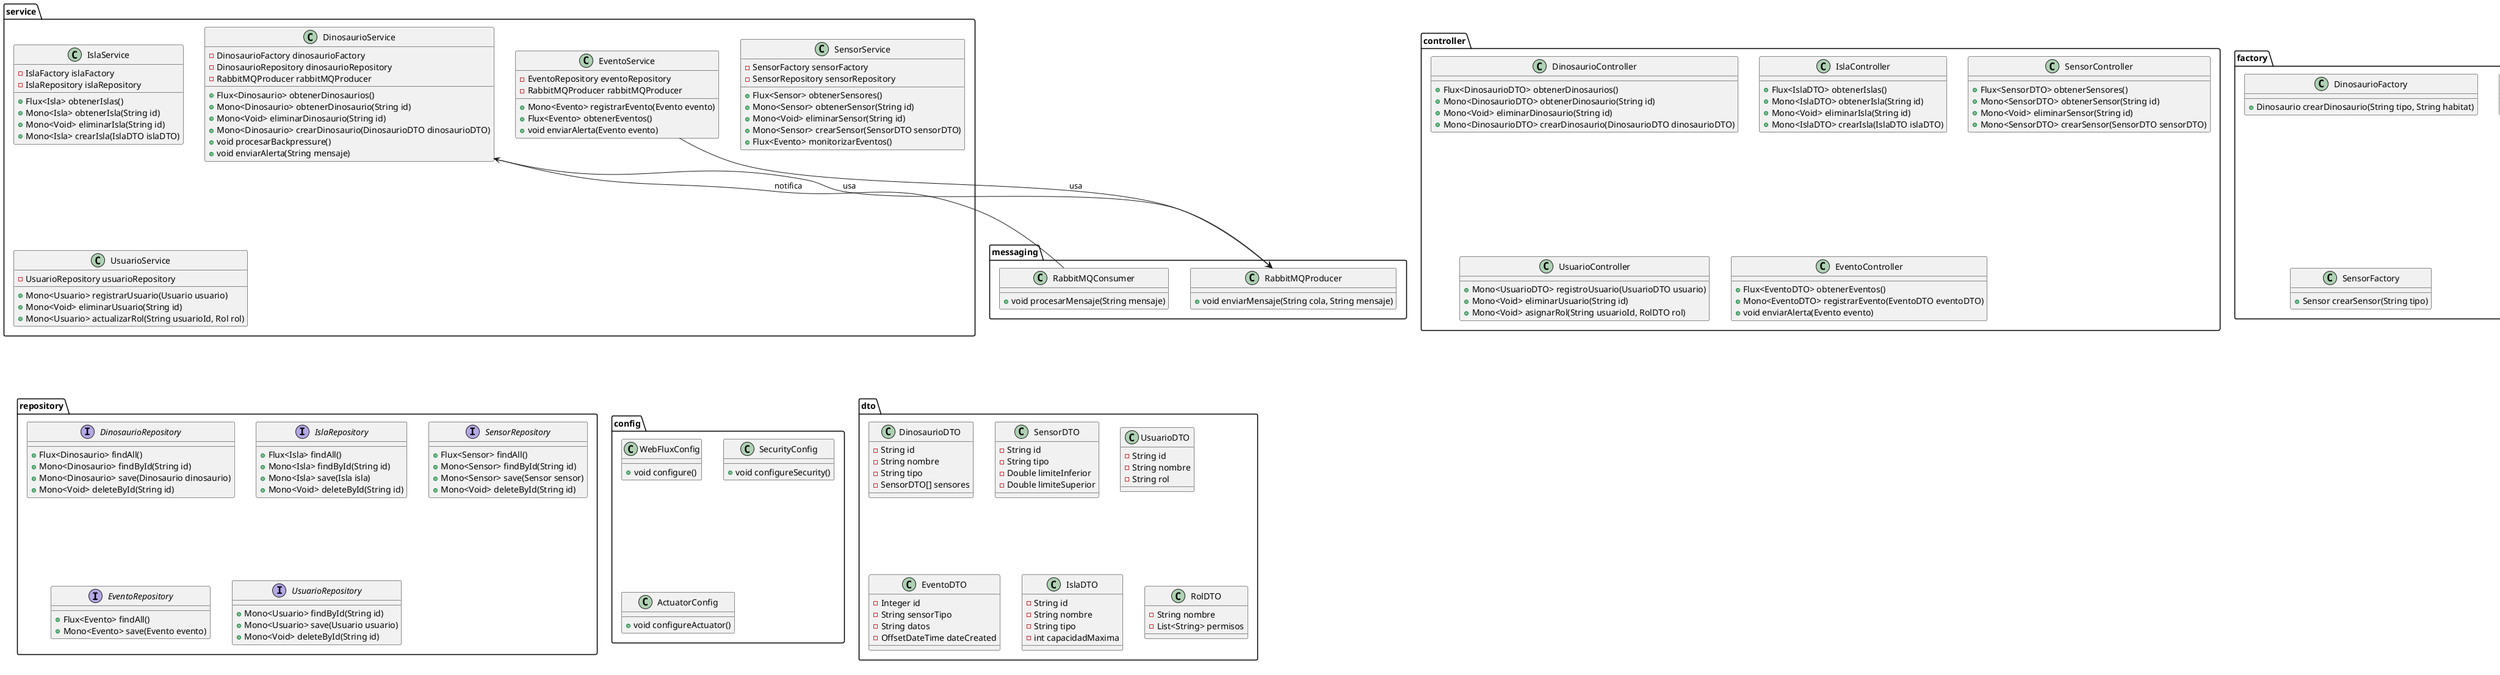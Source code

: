 @startuml
' === PAQUETE DOMAIN ===
package domain {
    abstract class Dinosaurio {
        - String id
        - String nombre
        - int edad
        - String habitat
        - Sensor[] sensores
        - Posicion posicion
        + void comer()
        + void mover(Posicion nuevaPosicion)
        + void monitorearSensores()
        + void enviarAlertaSiSensorFueraDeRango()
        + boolean estaEnfermo()
    }

    class Posicion {
        - int x
        - int y
        - String zona
        + Posicion(int x, int y, String zona)
        + String obtenerCoordenadas()
    }

    abstract class Carnivoro extends Dinosaurio {
        + void cazar()
        + boolean puedeComer(Dinosaurio otroDino)
    }

    abstract class Herbivoro extends Dinosaurio {
        + void pastar()
        + void comerPlantas()
    }

    abstract class Omnivoro extends Dinosaurio {
        + void buscarComida()
        + void comerPlantas()
        + void cazar()
    }

    class CarnivoroVolador extends Carnivoro {
        + boolean puedeComer(Dinosaurio otroDino) : true para Volador, Terrestre, Acuatico
    }

    class CarnivoroTerrestre extends Carnivoro {
        + boolean puedeComer(Dinosaurio otroDino) : true para Terrestre, Acuatico
    }

    class CarnivoroAcuatico extends Carnivoro {
        + boolean puedeComer(Dinosaurio otroDino) : true solo para Acuatico
    }

    class HerbivoroVolador extends Herbivoro {
        + void pastar()
        + void comerPlantas()
    }

    class HerbivoroTerrestre extends Herbivoro {
        + void pastar()
        + void comerPlantas()
    }

    class HerbivoroAcuatico extends Herbivoro {
        + void pastar()
        + void comerPlantas()
    }

    class OmnivoroVolador extends Omnivoro {
        + void buscarComida()
        + void comerPlantas()
        + void cazar()
    }

    class OmnivoroTerrestre extends Omnivoro {
        + void buscarComida()
        + void comerPlantas()
        + void cazar()
    }

    class OmnivoroAcuatico extends Omnivoro {
        + void buscarComida()
        + void comerPlantas()
        + void cazar()
    }

    Dinosaurio <|-- Carnivoro
    Dinosaurio <|-- Herbivoro
    Dinosaurio <|-- Omnivoro

    Carnivoro <|-- CarnivoroVolador
    Carnivoro <|-- CarnivoroTerrestre
    Carnivoro <|-- CarnivoroAcuatico

    Herbivoro <|-- HerbivoroVolador
    Herbivoro <|-- HerbivoroTerrestre
    Herbivoro <|-- HerbivoroAcuatico

    Omnivoro <|-- OmnivoroVolador
    Omnivoro <|-- OmnivoroTerrestre
    Omnivoro <|-- OmnivoroAcuatico

    Dinosaurio "1" *-- "1" Posicion

    class Sensor {
        - String id
        - String tipo
        - double limiteInferior
        - double limiteSuperior
        + Mono<Datos> obtenerDatos()
        + boolean estaFueraDeRango()
        + Evento generarEventoFueraDeRango()
    }

    class SensorMovimiento extends Sensor {
        + void registrarMovimiento()
    }

    class SensorTemperatura extends Sensor {
        + void registrarTemperatura()
    }

    class SensorFrecuenciaCardiaca extends Sensor {
        + void registrarFrecuenciaCardiaca()
    }

    Sensor <|-- SensorMovimiento
    Sensor <|-- SensorTemperatura
    Sensor <|-- SensorFrecuenciaCardiaca

    Dinosaurio "1" *-- "*" Sensor

    class Datos {
        - LocalDateTime timestamp
        - Double valor
        + void procesarDatos()
    }

    Sensor "1" *-- "1" Datos : datos actuales

    class Evento {
        - Integer id
        - String sensorTipo
        - String datos
        - OffsetDateTime dateCreated
        - OffsetDateTime lastUpdated
        + void registrarEvento()
    }

    Sensor "1" *-- "*" Evento : eventos generados

    class Usuario {
        - String id
        - String nombre
        - String email
        - Credenciales credenciales
        - Rol rol
        + void accederSistema()
        + void visualizarDatos()
    }

    class Credenciales {
        - String usuario
        - String contraseña
        + boolean validar()
    }

    class Rol {
        - String nombreRol
        - List<String> permisos
        + boolean tienePermiso(String permiso)
    }

    Usuario *-- Credenciales
    Usuario *-- Rol

    class Administrador extends Rol {
        + void gestionarUsuarios()
        + void registrarDinosaurio(Dinosaurio dino)
        + void eliminarDinosaurio(String dinoId)
    }

    class Paleontologo extends Rol {
        + void visualizarDinosaurios()
    }

    class User extends Rol {
        + void accederDashboard()
    }

    Rol <|-- Administrador
    Rol <|-- Paleontologo
    Rol <|-- User

    abstract class Isla {
        - String nombre
        - int capacidadMaxima
        - List<Dinosaurio> dinosaurios
        + void agregarDinosaurio(Dinosaurio dino)
        + void eliminarDinosaurio(Dinosaurio dino)
        + boolean tieneCapacidad()
    }

    class IslaTerrestreAerea extends Isla {
        + void permitirDinosauriosTerrestres()
        + void permitirDinosauriosVoladores()
    }

    class IslaAcuatica extends Isla {
        + void permitirDinosauriosAcuaticos()
    }

    class Enfermeria extends Isla {
        + void monitorearDinosauriosEnfermos()
        + void liberarDinosaurio(Dinosaurio dino)
    }

    abstract class Criadero extends Isla {
        + void criarDinosauriosMenores()
    }

    class CriaderoTerrestre extends Criadero {
        + void permitirDinosauriosTerrestres()
    }

    class CriaderoVoladores extends Criadero {
        + void permitirDinosauriosVoladores()
    }

    class CriaderoAcuatico extends Criadero {
        + void permitirDinosauriosAcuaticos()
    }

    Isla <|-- IslaTerrestreAerea
    Isla <|-- IslaAcuatica
    Isla <|-- Enfermeria
    Isla <|-- Criadero

    Criadero <|-- CriaderoTerrestre
    Criadero <|-- CriaderoVoladores
    Criadero <|-- CriaderoAcuatico

    Isla "1" *-- "*" Dinosaurio
}

' === PAQUETE MESSAGING ===
package messaging {
    class RabbitMQProducer {
        + void enviarMensaje(String cola, String mensaje)
    }

    class RabbitMQConsumer {
        + void procesarMensaje(String mensaje)
    }
}

' Integración de Messaging en Servicios
package service {
    class DinosaurioService {
        - DinosaurioFactory dinosaurioFactory
        - DinosaurioRepository dinosaurioRepository
        - RabbitMQProducer rabbitMQProducer
        + Flux<Dinosaurio> obtenerDinosaurios()
        + Mono<Dinosaurio> obtenerDinosaurio(String id)
        + Mono<Void> eliminarDinosaurio(String id)
        + Mono<Dinosaurio> crearDinosaurio(DinosaurioDTO dinosaurioDTO)
        + void procesarBackpressure()
        + void enviarAlerta(String mensaje)
    }

    class IslaService {
        - IslaFactory islaFactory
        - IslaRepository islaRepository
        + Flux<Isla> obtenerIslas()
        + Mono<Isla> obtenerIsla(String id)
        + Mono<Void> eliminarIsla(String id)
        + Mono<Isla> crearIsla(IslaDTO islaDTO)
    }

    class SensorService {
        - SensorFactory sensorFactory
        - SensorRepository sensorRepository
        + Flux<Sensor> obtenerSensores()
        + Mono<Sensor> obtenerSensor(String id)
        + Mono<Void> eliminarSensor(String id)
        + Mono<Sensor> crearSensor(SensorDTO sensorDTO)
        + Flux<Evento> monitorizarEventos()
    }

    class EventoService {
        - EventoRepository eventoRepository
        - RabbitMQProducer rabbitMQProducer
        + Mono<Evento> registrarEvento(Evento evento)
        + Flux<Evento> obtenerEventos()
        + void enviarAlerta(Evento evento)
    }

    class UsuarioService {
        - UsuarioRepository usuarioRepository
        + Mono<Usuario> registrarUsuario(Usuario usuario)
        + Mono<Void> eliminarUsuario(String id)
        + Mono<Usuario> actualizarRol(String usuarioId, Rol rol)
    }
}

DinosaurioService --> RabbitMQProducer : usa
EventoService --> RabbitMQProducer : usa
RabbitMQConsumer --> DinosaurioService : notifica

' === PAQUETE CONTROLLER ===
package controller {
    class DinosaurioController {
        + Flux<DinosaurioDTO> obtenerDinosaurios()
        + Mono<DinosaurioDTO> obtenerDinosaurio(String id)
        + Mono<Void> eliminarDinosaurio(String id)
        + Mono<DinosaurioDTO> crearDinosaurio(DinosaurioDTO dinosaurioDTO)
    }

    class IslaController {
        + Flux<IslaDTO> obtenerIslas()
        + Mono<IslaDTO> obtenerIsla(String id)
        + Mono<Void> eliminarIsla(String id)
        + Mono<IslaDTO> crearIsla(IslaDTO islaDTO)
    }

    class SensorController {
        + Flux<SensorDTO> obtenerSensores()
        + Mono<SensorDTO> obtenerSensor(String id)
        + Mono<Void> eliminarSensor(String id)
        + Mono<SensorDTO> crearSensor(SensorDTO sensorDTO)
    }

    class UsuarioController {
        + Mono<UsuarioDTO> registroUsuario(UsuarioDTO usuario)
        + Mono<Void> eliminarUsuario(String id)
        + Mono<Void> asignarRol(String usuarioId, RolDTO rol)
    }

    class EventoController {
        + Flux<EventoDTO> obtenerEventos()
        + Mono<EventoDTO> registrarEvento(EventoDTO eventoDTO)
        + void enviarAlerta(Evento evento)
    }
}

' === PAQUETE FACTORY ===
package factory {
    class DinosaurioFactory {
        + Dinosaurio crearDinosaurio(String tipo, String habitat)
    }

    class IslaFactory {
        + Isla crearIsla(String tipo, String nombre, int capacidadMaxima)
    }

    class SensorFactory {
        + Sensor crearSensor(String tipo)
    }
}

' === PAQUETE REPOSITORY ===
package repository {
    interface DinosaurioRepository {
        + Flux<Dinosaurio> findAll()
        + Mono<Dinosaurio> findById(String id)
        + Mono<Dinosaurio> save(Dinosaurio dinosaurio)
        + Mono<Void> deleteById(String id)
    }

    interface IslaRepository {
        + Flux<Isla> findAll()
        + Mono<Isla> findById(String id)
        + Mono<Isla> save(Isla isla)
        + Mono<Void> deleteById(String id)
    }

    interface SensorRepository {
        + Flux<Sensor> findAll()
        + Mono<Sensor> findById(String id)
        + Mono<Sensor> save(Sensor sensor)
        + Mono<Void> deleteById(String id)
    }

    interface EventoRepository {
        + Flux<Evento> findAll()
        + Mono<Evento> save(Evento evento)
    }

    interface UsuarioRepository {
        + Mono<Usuario> findById(String id)
        + Mono<Usuario> save(Usuario usuario)
        + Mono<Void> deleteById(String id)
    }
}

' === PAQUETE CONFIG ===
package config {
    class WebFluxConfig {
        + void configure()
    }

    class SecurityConfig {
        + void configureSecurity()
    }

    class ActuatorConfig {
        + void configureActuator()
    }
}

' === PAQUETE DTO ===
package dto {
    class DinosaurioDTO {
        - String id
        - String nombre
        - String tipo
        - SensorDTO[] sensores
    }

    class SensorDTO {
        - String id
        - String tipo
        - Double limiteInferior
        - Double limiteSuperior
    }

    class UsuarioDTO {
        - String id
        - String nombre
        - String rol
    }

    class EventoDTO {
        - Integer id
        - String sensorTipo
        - String datos
        - OffsetDateTime dateCreated
    }

    class IslaDTO {
        - String id
        - String nombre
        - String tipo
        - int capacidadMaxima
    }

    class RolDTO {
        - String nombre
        - List<String> permisos
    }
}

@enduml
